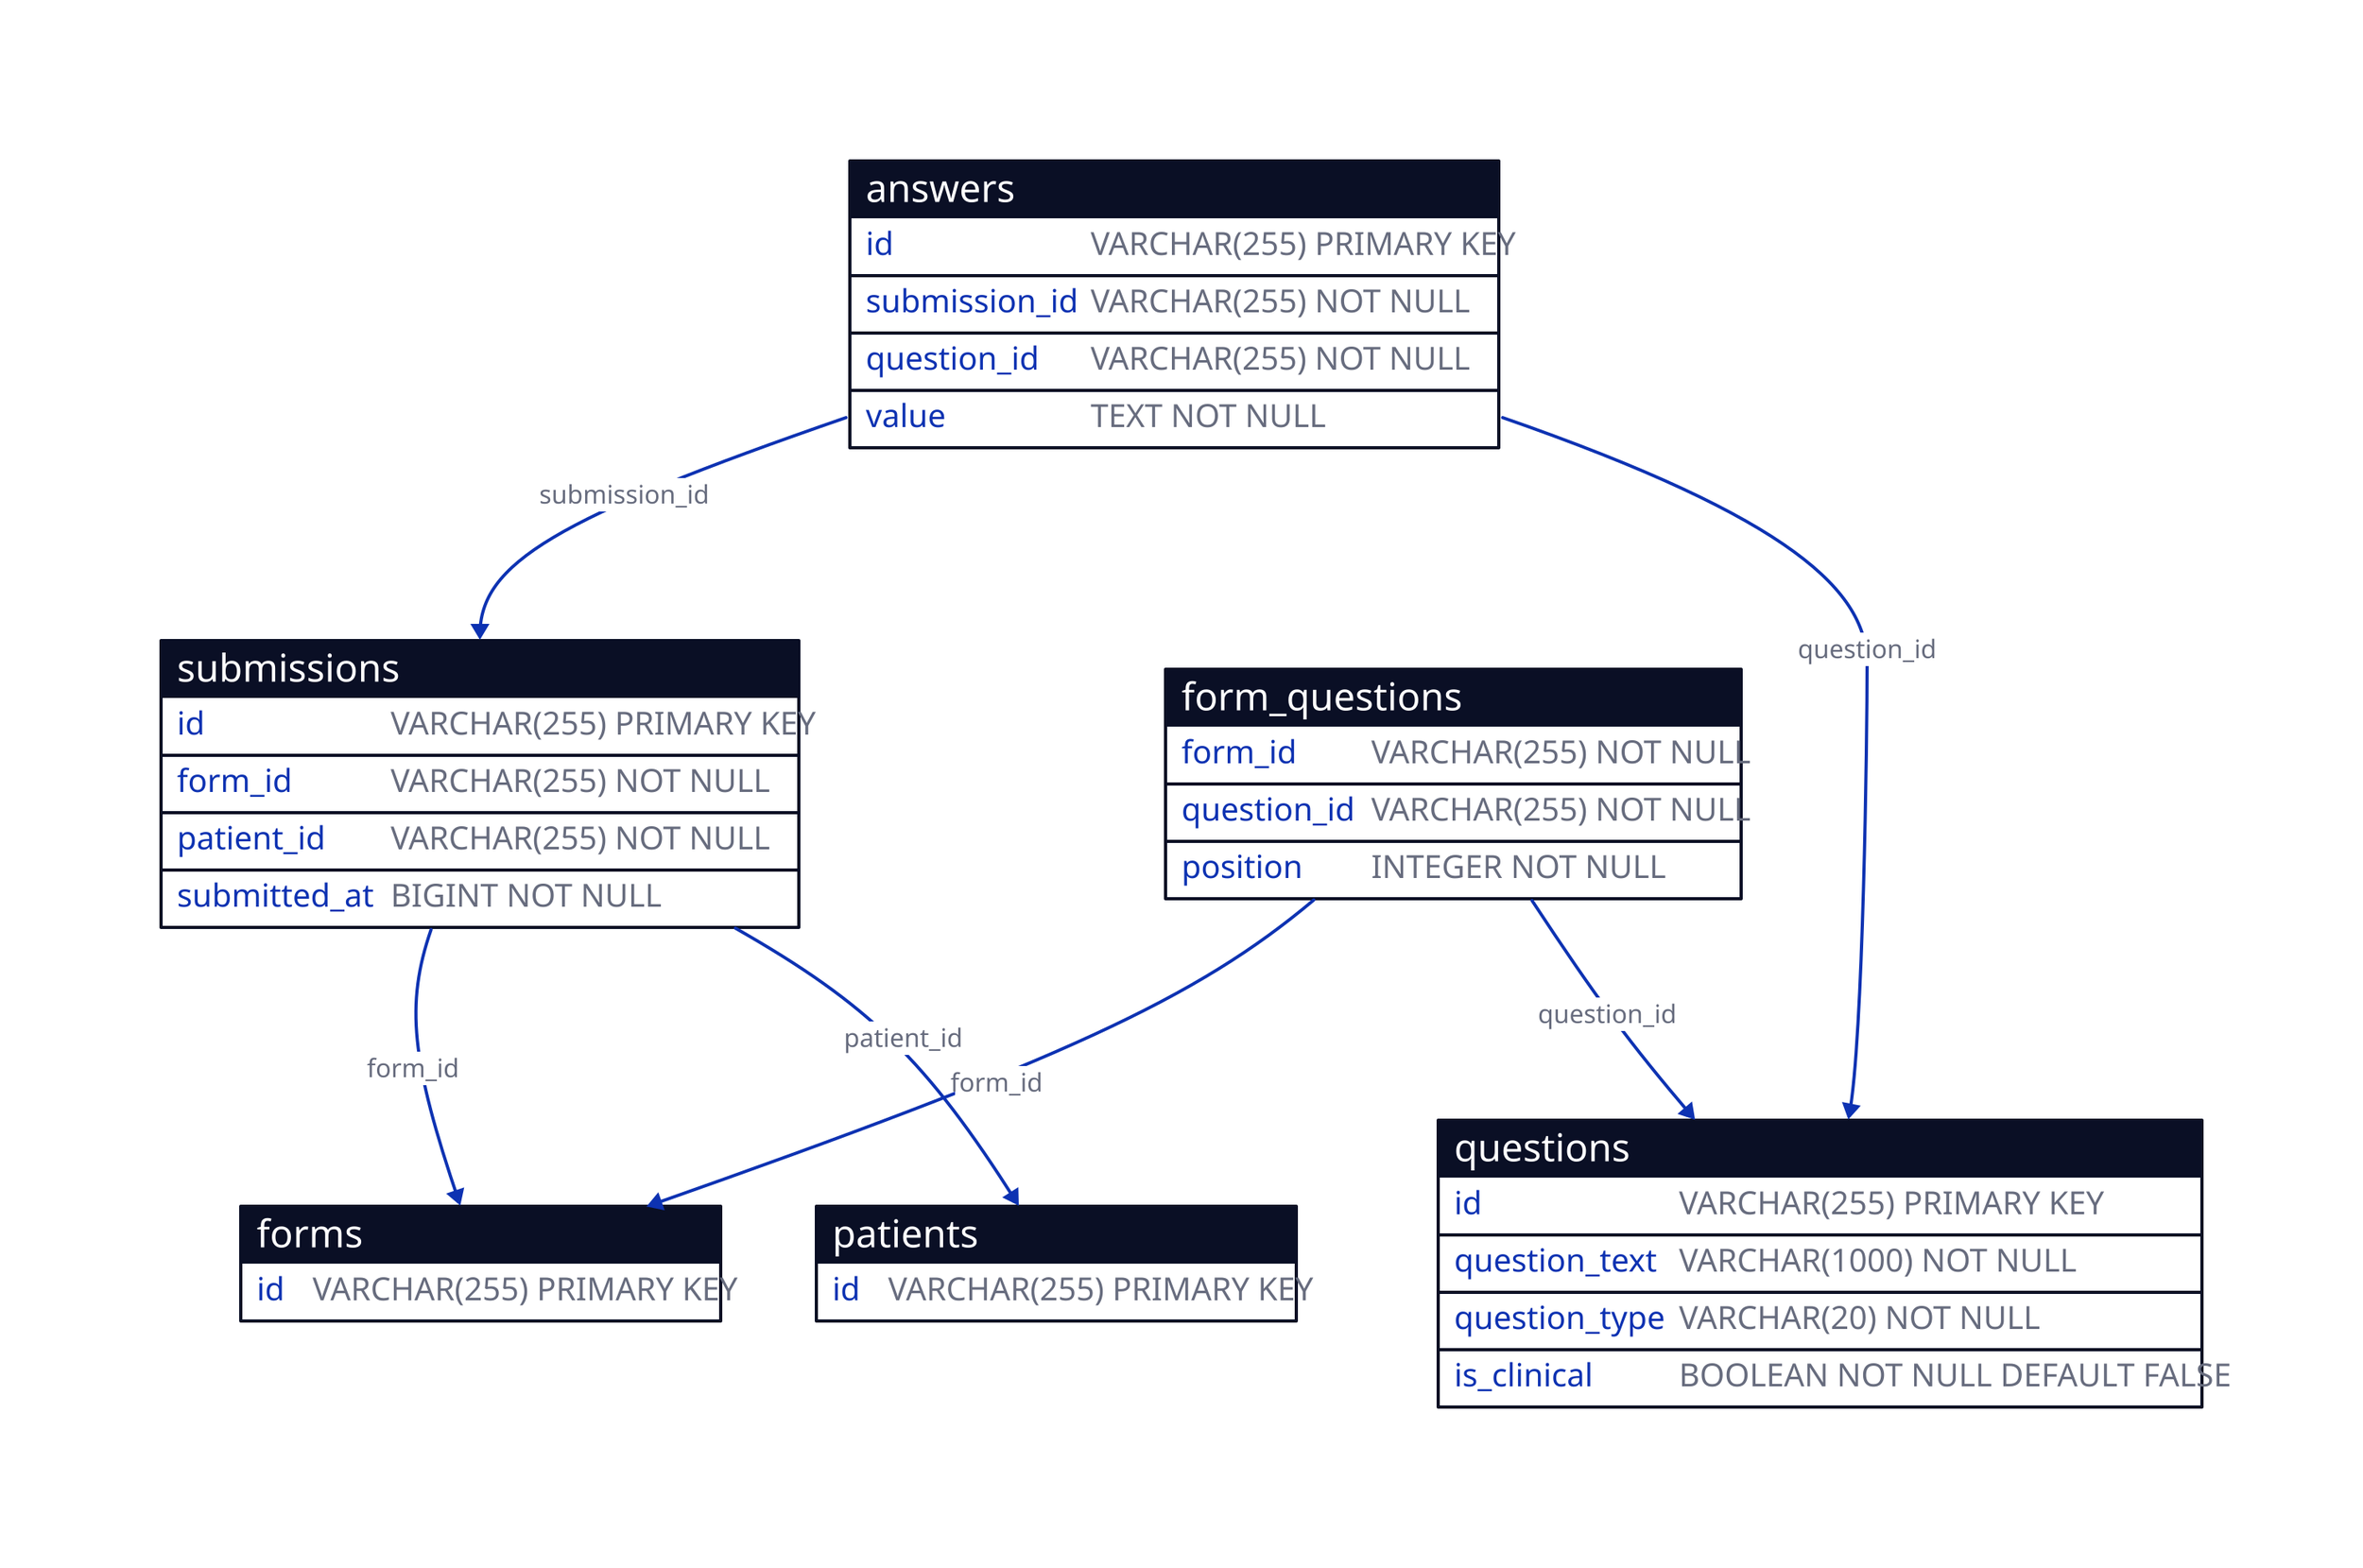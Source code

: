 questions : {
    shape: sql_table
    id: "VARCHAR(255) PRIMARY KEY"
    question_text: "VARCHAR(1000) NOT NULL"
    question_type: "VARCHAR(20) NOT NULL"
    is_clinical: "BOOLEAN NOT NULL DEFAULT FALSE"
}

forms : {
    shape: sql_table
    id: "VARCHAR(255) PRIMARY KEY"
}

patients : {
    shape: sql_table
    id: "VARCHAR(255) PRIMARY KEY"
}

submissions : {
    shape: sql_table
    id: "VARCHAR(255) PRIMARY KEY"
    form_id: "VARCHAR(255) NOT NULL"
    patient_id: "VARCHAR(255) NOT NULL"
    submitted_at: "BIGINT NOT NULL"
}

answers : {
    shape: sql_table
    id: "VARCHAR(255) PRIMARY KEY"
    submission_id: "VARCHAR(255) NOT NULL"
    question_id: "VARCHAR(255) NOT NULL"
    value: "TEXT NOT NULL"
}

form_questions : {
    shape: sql_table
    form_id: "VARCHAR(255) NOT NULL"
    question_id: "VARCHAR(255) NOT NULL"
    position: "INTEGER NOT NULL"
}

# Relationships
submissions -> forms : "form_id"
submissions -> patients : "patient_id"
answers -> submissions : "submission_id"
answers -> questions : "question_id"
form_questions -> forms : "form_id"
form_questions -> questions : "question_id"
